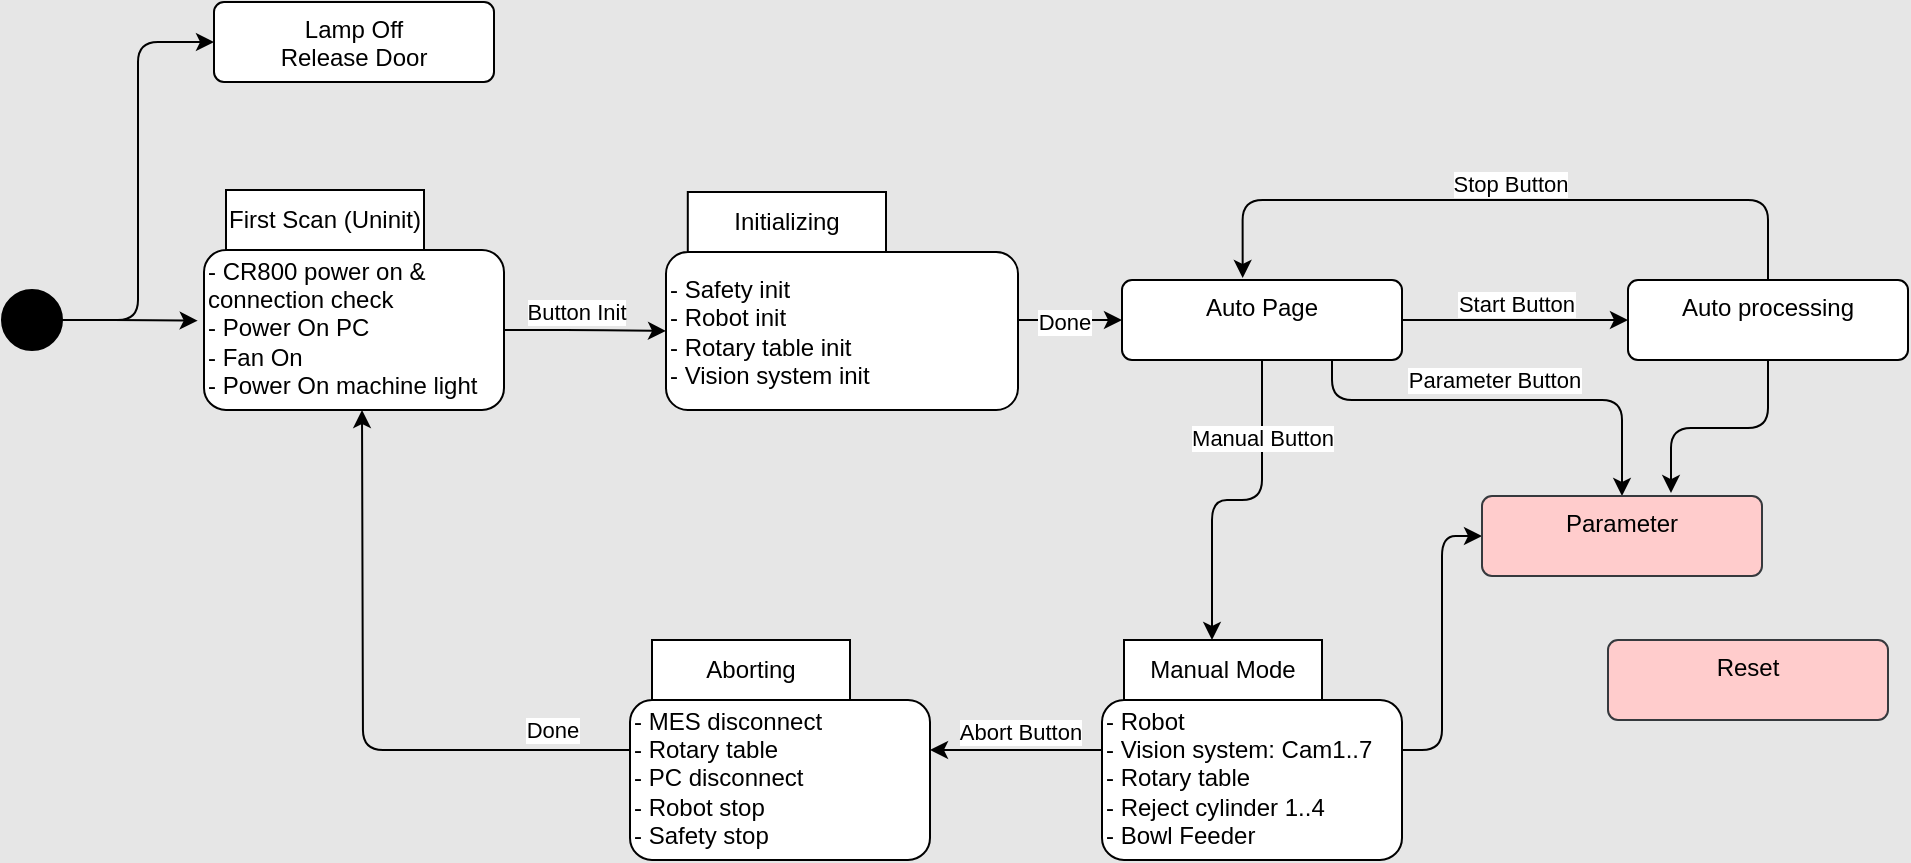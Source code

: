 <mxfile version="23.1.1" type="github" pages="4">
  <diagram name="Overview State Machine Diagram" id="v3ZlMP72TM2bRMMOr79-">
    <mxGraphModel dx="1365" dy="811" grid="0" gridSize="10" guides="1" tooltips="1" connect="1" arrows="1" fold="1" page="1" pageScale="1" pageWidth="1169" pageHeight="827" background="#E6E6E6" math="0" shadow="0">
      <root>
        <mxCell id="WW-zu42CSBgiY89HqXib-0" />
        <mxCell id="WW-zu42CSBgiY89HqXib-1" parent="WW-zu42CSBgiY89HqXib-0" />
        <mxCell id="yEkoepyDLRdJ0-82_h-8-18" value="" style="edgeStyle=orthogonalEdgeStyle;rounded=1;orthogonalLoop=1;jettySize=auto;html=1;entryX=-0.021;entryY=0.594;entryDx=0;entryDy=0;entryPerimeter=0;" parent="WW-zu42CSBgiY89HqXib-1" source="yEkoepyDLRdJ0-82_h-8-14" target="_DFZCtBtQmX0nNGhwsYy-0" edge="1">
          <mxGeometry relative="1" as="geometry">
            <mxPoint x="190" y="214" as="targetPoint" />
          </mxGeometry>
        </mxCell>
        <mxCell id="_DFZCtBtQmX0nNGhwsYy-6" style="edgeStyle=orthogonalEdgeStyle;rounded=1;orthogonalLoop=1;jettySize=auto;html=1;entryX=0;entryY=0.5;entryDx=0;entryDy=0;" parent="WW-zu42CSBgiY89HqXib-1" source="yEkoepyDLRdJ0-82_h-8-14" target="_DFZCtBtQmX0nNGhwsYy-5" edge="1">
          <mxGeometry relative="1" as="geometry" />
        </mxCell>
        <mxCell id="yEkoepyDLRdJ0-82_h-8-14" value="" style="ellipse;fillColor=strokeColor;html=1;rounded=1;" parent="WW-zu42CSBgiY89HqXib-1" vertex="1">
          <mxGeometry x="80" y="199" width="30" height="30" as="geometry" />
        </mxCell>
        <mxCell id="yEkoepyDLRdJ0-82_h-8-20" value="" style="edgeStyle=orthogonalEdgeStyle;rounded=1;orthogonalLoop=1;jettySize=auto;html=1;exitX=0;exitY=0;exitDx=150;exitDy=70;exitPerimeter=0;entryX=0;entryY=0;entryDx=0;entryDy=69.5;entryPerimeter=0;" parent="WW-zu42CSBgiY89HqXib-1" source="_DFZCtBtQmX0nNGhwsYy-0" target="_DFZCtBtQmX0nNGhwsYy-11" edge="1">
          <mxGeometry relative="1" as="geometry">
            <mxPoint x="330" y="214" as="sourcePoint" />
            <mxPoint x="385" y="214" as="targetPoint" />
          </mxGeometry>
        </mxCell>
        <mxCell id="yEkoepyDLRdJ0-82_h-8-21" value="Button Init" style="edgeLabel;html=1;align=center;verticalAlign=middle;resizable=0;points=[];rounded=1;" parent="yEkoepyDLRdJ0-82_h-8-20" vertex="1" connectable="0">
          <mxGeometry x="0.113" y="-1" relative="1" as="geometry">
            <mxPoint x="-9" y="-11" as="offset" />
          </mxGeometry>
        </mxCell>
        <mxCell id="yEkoepyDLRdJ0-82_h-8-23" value="" style="edgeStyle=orthogonalEdgeStyle;rounded=1;orthogonalLoop=1;jettySize=auto;html=1;" parent="WW-zu42CSBgiY89HqXib-1" edge="1">
          <mxGeometry relative="1" as="geometry">
            <mxPoint x="550" y="214" as="sourcePoint" />
            <mxPoint x="640" y="214" as="targetPoint" />
          </mxGeometry>
        </mxCell>
        <mxCell id="ULVD5IHKnw9zPsBiXCqC-4" value="Done" style="edgeLabel;html=1;align=center;verticalAlign=middle;resizable=0;points=[];" parent="yEkoepyDLRdJ0-82_h-8-23" vertex="1" connectable="0">
          <mxGeometry x="0.341" y="-1" relative="1" as="geometry">
            <mxPoint as="offset" />
          </mxGeometry>
        </mxCell>
        <mxCell id="yEkoepyDLRdJ0-82_h-8-26" value="" style="edgeStyle=orthogonalEdgeStyle;rounded=1;orthogonalLoop=1;jettySize=auto;html=1;" parent="WW-zu42CSBgiY89HqXib-1" source="yEkoepyDLRdJ0-82_h-8-24" target="yEkoepyDLRdJ0-82_h-8-25" edge="1">
          <mxGeometry relative="1" as="geometry" />
        </mxCell>
        <mxCell id="yEkoepyDLRdJ0-82_h-8-27" value="Start Button" style="edgeLabel;html=1;align=center;verticalAlign=middle;resizable=0;points=[];rounded=1;" parent="yEkoepyDLRdJ0-82_h-8-26" vertex="1" connectable="0">
          <mxGeometry x="-0.3" y="-4" relative="1" as="geometry">
            <mxPoint x="17" y="-12" as="offset" />
          </mxGeometry>
        </mxCell>
        <mxCell id="yEkoepyDLRdJ0-82_h-8-38" value="" style="edgeStyle=orthogonalEdgeStyle;rounded=1;orthogonalLoop=1;jettySize=auto;html=1;entryX=0;entryY=0;entryDx=55;entryDy=0;entryPerimeter=0;" parent="WW-zu42CSBgiY89HqXib-1" source="yEkoepyDLRdJ0-82_h-8-24" target="yEkoepyDLRdJ0-82_h-8-41" edge="1">
          <mxGeometry relative="1" as="geometry">
            <mxPoint x="710" y="304.0" as="targetPoint" />
          </mxGeometry>
        </mxCell>
        <mxCell id="yEkoepyDLRdJ0-82_h-8-39" value="Manual Button" style="edgeLabel;html=1;align=center;verticalAlign=middle;resizable=0;points=[];" parent="yEkoepyDLRdJ0-82_h-8-38" vertex="1" connectable="0">
          <mxGeometry x="-0.275" y="-1" relative="1" as="geometry">
            <mxPoint x="1" y="-21" as="offset" />
          </mxGeometry>
        </mxCell>
        <mxCell id="yEkoepyDLRdJ0-82_h-8-50" style="edgeStyle=orthogonalEdgeStyle;rounded=1;orthogonalLoop=1;jettySize=auto;html=1;entryX=0.5;entryY=0;entryDx=0;entryDy=0;exitX=0.75;exitY=1;exitDx=0;exitDy=0;" parent="WW-zu42CSBgiY89HqXib-1" source="yEkoepyDLRdJ0-82_h-8-24" target="yEkoepyDLRdJ0-82_h-8-49" edge="1">
          <mxGeometry relative="1" as="geometry">
            <Array as="points">
              <mxPoint x="745" y="254" />
              <mxPoint x="890" y="254" />
            </Array>
          </mxGeometry>
        </mxCell>
        <mxCell id="yEkoepyDLRdJ0-82_h-8-51" value="Parameter Button" style="edgeLabel;html=1;align=center;verticalAlign=middle;resizable=0;points=[];" parent="yEkoepyDLRdJ0-82_h-8-50" vertex="1" connectable="0">
          <mxGeometry x="-0.377" relative="1" as="geometry">
            <mxPoint x="34" y="-10" as="offset" />
          </mxGeometry>
        </mxCell>
        <mxCell id="yEkoepyDLRdJ0-82_h-8-24" value="Auto Page" style="html=1;align=center;verticalAlign=top;rounded=1;absoluteArcSize=1;arcSize=10;dashed=0;whiteSpace=wrap;" parent="WW-zu42CSBgiY89HqXib-1" vertex="1">
          <mxGeometry x="640" y="194" width="140" height="40" as="geometry" />
        </mxCell>
        <mxCell id="yEkoepyDLRdJ0-82_h-8-29" value="" style="edgeStyle=orthogonalEdgeStyle;rounded=1;orthogonalLoop=1;jettySize=auto;html=1;entryX=0.431;entryY=-0.025;entryDx=0;entryDy=0;entryPerimeter=0;exitX=0.5;exitY=0;exitDx=0;exitDy=0;" parent="WW-zu42CSBgiY89HqXib-1" source="yEkoepyDLRdJ0-82_h-8-25" target="yEkoepyDLRdJ0-82_h-8-24" edge="1">
          <mxGeometry relative="1" as="geometry">
            <Array as="points">
              <mxPoint x="963" y="154" />
              <mxPoint x="700" y="154" />
            </Array>
          </mxGeometry>
        </mxCell>
        <mxCell id="yEkoepyDLRdJ0-82_h-8-30" value="Stop Button" style="edgeLabel;html=1;align=center;verticalAlign=middle;resizable=0;points=[];rounded=1;" parent="yEkoepyDLRdJ0-82_h-8-29" vertex="1" connectable="0">
          <mxGeometry x="-0.486" y="-2" relative="1" as="geometry">
            <mxPoint x="-81" y="-6" as="offset" />
          </mxGeometry>
        </mxCell>
        <mxCell id="yEkoepyDLRdJ0-82_h-8-52" style="edgeStyle=orthogonalEdgeStyle;rounded=1;orthogonalLoop=1;jettySize=auto;html=1;strokeColor=default;endArrow=classic;endFill=1;entryX=0.675;entryY=-0.037;entryDx=0;entryDy=0;entryPerimeter=0;" parent="WW-zu42CSBgiY89HqXib-1" source="yEkoepyDLRdJ0-82_h-8-25" target="yEkoepyDLRdJ0-82_h-8-49" edge="1">
          <mxGeometry relative="1" as="geometry">
            <mxPoint x="880" y="254" as="targetPoint" />
          </mxGeometry>
        </mxCell>
        <UserObject label="Auto processing" link="data:page/id,GE9Ud-njpaZmaiL3tsWu" id="yEkoepyDLRdJ0-82_h-8-25">
          <mxCell style="html=1;align=center;verticalAlign=top;rounded=1;absoluteArcSize=1;arcSize=10;dashed=0;whiteSpace=wrap;" parent="WW-zu42CSBgiY89HqXib-1" vertex="1">
            <mxGeometry x="893" y="194" width="140" height="40" as="geometry" />
          </mxCell>
        </UserObject>
        <mxCell id="yEkoepyDLRdJ0-82_h-8-45" value="" style="edgeStyle=orthogonalEdgeStyle;rounded=1;orthogonalLoop=1;jettySize=auto;html=1;" parent="WW-zu42CSBgiY89HqXib-1" source="yEkoepyDLRdJ0-82_h-8-41" target="yEkoepyDLRdJ0-82_h-8-43" edge="1">
          <mxGeometry relative="1" as="geometry" />
        </mxCell>
        <mxCell id="yEkoepyDLRdJ0-82_h-8-46" value="Abort Button" style="edgeLabel;html=1;align=center;verticalAlign=middle;resizable=0;points=[];" parent="yEkoepyDLRdJ0-82_h-8-45" vertex="1" connectable="0">
          <mxGeometry x="-0.383" y="1" relative="1" as="geometry">
            <mxPoint x="-15" y="-10" as="offset" />
          </mxGeometry>
        </mxCell>
        <mxCell id="yEkoepyDLRdJ0-82_h-8-53" style="edgeStyle=orthogonalEdgeStyle;rounded=1;orthogonalLoop=1;jettySize=auto;html=1;endArrow=classic;endFill=1;entryX=0;entryY=0.5;entryDx=0;entryDy=0;" parent="WW-zu42CSBgiY89HqXib-1" source="yEkoepyDLRdJ0-82_h-8-41" target="yEkoepyDLRdJ0-82_h-8-49" edge="1">
          <mxGeometry relative="1" as="geometry">
            <mxPoint x="790" y="254" as="targetPoint" />
          </mxGeometry>
        </mxCell>
        <mxCell id="yEkoepyDLRdJ0-82_h-8-41" value="&lt;span style=&quot;font-weight: normal;&quot;&gt;Manual Mode&lt;/span&gt;" style="shape=folder;fontStyle=1;tabWidth=110;tabHeight=30;tabPosition=left;html=1;boundedLbl=1;labelInHeader=1;container=1;collapsible=0;whiteSpace=wrap;rounded=1;" parent="WW-zu42CSBgiY89HqXib-1" vertex="1">
          <mxGeometry x="630" y="374" width="150" height="110" as="geometry" />
        </mxCell>
        <mxCell id="yEkoepyDLRdJ0-82_h-8-42" value="- Robot&lt;br&gt;- Vision system: Cam1..7&lt;br&gt;- Rotary table&lt;br&gt;- Reject cylinder 1..4&lt;br&gt;- Bowl Feeder" style="html=1;strokeColor=none;resizeWidth=1;resizeHeight=1;fillColor=none;part=1;connectable=0;allowArrows=0;deletable=0;whiteSpace=wrap;rounded=1;align=left;" parent="yEkoepyDLRdJ0-82_h-8-41" vertex="1">
          <mxGeometry width="150" height="77" relative="1" as="geometry">
            <mxPoint y="30" as="offset" />
          </mxGeometry>
        </mxCell>
        <mxCell id="yEkoepyDLRdJ0-82_h-8-43" value="&lt;span style=&quot;font-weight: normal;&quot;&gt;Aborting&lt;/span&gt;" style="shape=folder;fontStyle=1;tabWidth=110;tabHeight=30;tabPosition=left;html=1;boundedLbl=1;labelInHeader=1;container=1;collapsible=0;whiteSpace=wrap;rounded=1;" parent="WW-zu42CSBgiY89HqXib-1" vertex="1">
          <mxGeometry x="394" y="374" width="150" height="110" as="geometry" />
        </mxCell>
        <mxCell id="yEkoepyDLRdJ0-82_h-8-44" value="- MES disconnect&lt;br&gt;- Rotary table&lt;br&gt;- PC disconnect&lt;br&gt;- Robot stop&lt;br&gt;- Safety stop" style="html=1;strokeColor=none;resizeWidth=1;resizeHeight=1;fillColor=none;part=1;connectable=0;allowArrows=0;deletable=0;whiteSpace=wrap;rounded=1;align=left;" parent="yEkoepyDLRdJ0-82_h-8-43" vertex="1">
          <mxGeometry width="150" height="77" relative="1" as="geometry">
            <mxPoint y="30" as="offset" />
          </mxGeometry>
        </mxCell>
        <mxCell id="yEkoepyDLRdJ0-82_h-8-47" style="edgeStyle=orthogonalEdgeStyle;rounded=1;orthogonalLoop=1;jettySize=auto;html=1;entryX=0.5;entryY=1;entryDx=0;entryDy=0;entryPerimeter=0;" parent="WW-zu42CSBgiY89HqXib-1" source="yEkoepyDLRdJ0-82_h-8-43" edge="1">
          <mxGeometry relative="1" as="geometry">
            <mxPoint x="260" y="259" as="targetPoint" />
          </mxGeometry>
        </mxCell>
        <mxCell id="yEkoepyDLRdJ0-82_h-8-48" value="Done" style="edgeLabel;html=1;align=center;verticalAlign=middle;resizable=0;points=[];" parent="yEkoepyDLRdJ0-82_h-8-47" vertex="1" connectable="0">
          <mxGeometry x="-0.173" y="1" relative="1" as="geometry">
            <mxPoint x="86" y="-11" as="offset" />
          </mxGeometry>
        </mxCell>
        <mxCell id="yEkoepyDLRdJ0-82_h-8-49" value="Parameter" style="html=1;align=center;verticalAlign=top;rounded=1;absoluteArcSize=1;arcSize=10;dashed=0;whiteSpace=wrap;fillColor=#ffcccc;strokeColor=#36393d;" parent="WW-zu42CSBgiY89HqXib-1" vertex="1">
          <mxGeometry x="820" y="302" width="140" height="40" as="geometry" />
        </mxCell>
        <mxCell id="yEkoepyDLRdJ0-82_h-8-54" value="Reset" style="html=1;align=center;verticalAlign=top;rounded=1;absoluteArcSize=1;arcSize=10;dashed=0;whiteSpace=wrap;fillColor=#ffcccc;strokeColor=#36393d;" parent="WW-zu42CSBgiY89HqXib-1" vertex="1">
          <mxGeometry x="883" y="374" width="140" height="40" as="geometry" />
        </mxCell>
        <mxCell id="_DFZCtBtQmX0nNGhwsYy-0" value="&lt;span style=&quot;font-weight: normal;&quot;&gt;First Scan (Uninit)&lt;/span&gt;" style="shape=folder;fontStyle=1;tabWidth=110;tabHeight=30;tabPosition=left;html=1;boundedLbl=1;labelInHeader=1;container=1;collapsible=0;whiteSpace=wrap;rounded=1;" parent="WW-zu42CSBgiY89HqXib-1" vertex="1">
          <mxGeometry x="181" y="149" width="150" height="110" as="geometry" />
        </mxCell>
        <mxCell id="_DFZCtBtQmX0nNGhwsYy-1" value="- CR800 power on &amp;amp; connection check&lt;br&gt;- Power On PC&lt;br&gt;- Fan On&lt;br&gt;- Power On machine light" style="html=1;strokeColor=none;resizeWidth=1;resizeHeight=1;fillColor=none;part=1;connectable=0;allowArrows=0;deletable=0;whiteSpace=wrap;rounded=1;align=left;" parent="_DFZCtBtQmX0nNGhwsYy-0" vertex="1">
          <mxGeometry width="150" height="77" relative="1" as="geometry">
            <mxPoint y="30" as="offset" />
          </mxGeometry>
        </mxCell>
        <mxCell id="_DFZCtBtQmX0nNGhwsYy-5" value="&lt;div style=&quot;&quot;&gt;&lt;span style=&quot;background-color: initial;&quot;&gt;Lamp Off&lt;/span&gt;&lt;/div&gt;&lt;div style=&quot;&quot;&gt;&lt;span style=&quot;background-color: initial;&quot;&gt;Release Door&lt;/span&gt;&lt;/div&gt;" style="html=1;align=center;verticalAlign=top;rounded=1;absoluteArcSize=1;arcSize=10;dashed=0;whiteSpace=wrap;" parent="WW-zu42CSBgiY89HqXib-1" vertex="1">
          <mxGeometry x="186" y="55" width="140" height="40" as="geometry" />
        </mxCell>
        <mxCell id="_DFZCtBtQmX0nNGhwsYy-11" value="&lt;span style=&quot;font-weight: normal;&quot;&gt;Initializing&lt;/span&gt;" style="shape=folder;fontStyle=1;tabWidth=110;tabHeight=30;tabPosition=left;html=1;boundedLbl=1;labelInHeader=1;container=1;collapsible=0;whiteSpace=wrap;rounded=1;" parent="WW-zu42CSBgiY89HqXib-1" vertex="1">
          <mxGeometry x="412" y="150" width="176" height="109" as="geometry" />
        </mxCell>
        <mxCell id="_DFZCtBtQmX0nNGhwsYy-12" value="- Safety init&lt;br&gt;- Robot init&lt;br&gt;- Rotary table init&lt;br&gt;- Vision system init" style="html=1;strokeColor=none;resizeWidth=1;resizeHeight=1;fillColor=none;part=1;connectable=0;allowArrows=0;deletable=0;whiteSpace=wrap;rounded=1;align=left;" parent="_DFZCtBtQmX0nNGhwsYy-11" vertex="1">
          <mxGeometry width="176" height="80" relative="1" as="geometry">
            <mxPoint y="30" as="offset" />
          </mxGeometry>
        </mxCell>
      </root>
    </mxGraphModel>
  </diagram>
  <diagram name="Auto process State Diagram_First Concept" id="GE9Ud-njpaZmaiL3tsWu">
    <mxGraphModel dx="1365" dy="811" grid="0" gridSize="10" guides="1" tooltips="1" connect="1" arrows="1" fold="1" page="1" pageScale="1" pageWidth="1169" pageHeight="827" background="#E6E6E6" math="0" shadow="0">
      <root>
        <mxCell id="q1DA9xK3n46PnG2VsxQA-0" />
        <mxCell id="q1DA9xK3n46PnG2VsxQA-1" parent="q1DA9xK3n46PnG2VsxQA-0" />
        <mxCell id="q1DA9xK3n46PnG2VsxQA-3" value="idle" style="rounded=1;whiteSpace=wrap;html=1;arcSize=24;shadow=0;comic=0;labelBackgroundColor=none;fontFamily=Verdana;fontSize=12;align=center;" parent="q1DA9xK3n46PnG2VsxQA-1" vertex="1">
          <mxGeometry x="170" y="60" width="120" height="60" as="geometry" />
        </mxCell>
        <mxCell id="q1DA9xK3n46PnG2VsxQA-4" style="edgeStyle=orthogonalEdgeStyle;html=1;labelBackgroundColor=none;endArrow=open;endSize=8;fontFamily=Verdana;fontSize=12;align=left;fontColor=default;rounded=1;exitX=0.933;exitY=0.5;exitDx=0;exitDy=0;exitPerimeter=0;" parent="q1DA9xK3n46PnG2VsxQA-1" source="4TF_eJLBg-H4r6Ptzs8u-0" target="q1DA9xK3n46PnG2VsxQA-3" edge="1">
          <mxGeometry relative="1" as="geometry">
            <mxPoint x="90" y="90" as="sourcePoint" />
          </mxGeometry>
        </mxCell>
        <mxCell id="q1DA9xK3n46PnG2VsxQA-5" value="" style="edgeStyle=orthogonalEdgeStyle;rounded=1;orthogonalLoop=1;jettySize=auto;html=1;" parent="q1DA9xK3n46PnG2VsxQA-1" source="q1DA9xK3n46PnG2VsxQA-7" target="q1DA9xK3n46PnG2VsxQA-14" edge="1">
          <mxGeometry relative="1" as="geometry" />
        </mxCell>
        <mxCell id="RZz5XiRtjLoKqfDFsAPF-0" value="" style="edgeStyle=orthogonalEdgeStyle;rounded=1;orthogonalLoop=1;jettySize=auto;html=1;" parent="q1DA9xK3n46PnG2VsxQA-1" source="q1DA9xK3n46PnG2VsxQA-7" target="q1DA9xK3n46PnG2VsxQA-14" edge="1">
          <mxGeometry relative="1" as="geometry" />
        </mxCell>
        <mxCell id="RZz5XiRtjLoKqfDFsAPF-1" value="done" style="edgeLabel;html=1;align=center;verticalAlign=middle;resizable=0;points=[];rounded=1;" parent="RZz5XiRtjLoKqfDFsAPF-0" vertex="1" connectable="0">
          <mxGeometry x="-0.133" y="2" relative="1" as="geometry">
            <mxPoint as="offset" />
          </mxGeometry>
        </mxCell>
        <mxCell id="q1DA9xK3n46PnG2VsxQA-7" value="Robot picks product" style="rounded=1;whiteSpace=wrap;html=1;arcSize=24;shadow=0;comic=0;labelBackgroundColor=none;fontFamily=Verdana;fontSize=12;align=center;" parent="q1DA9xK3n46PnG2VsxQA-1" vertex="1">
          <mxGeometry x="420" y="60" width="120" height="60" as="geometry" />
        </mxCell>
        <mxCell id="q1DA9xK3n46PnG2VsxQA-8" value="" style="endArrow=classic;html=1;rounded=1;exitX=1;exitY=0.5;exitDx=0;exitDy=0;" parent="q1DA9xK3n46PnG2VsxQA-1" source="q1DA9xK3n46PnG2VsxQA-3" target="q1DA9xK3n46PnG2VsxQA-7" edge="1">
          <mxGeometry width="50" height="50" relative="1" as="geometry">
            <mxPoint x="330" y="88" as="sourcePoint" />
            <mxPoint x="380" y="38" as="targetPoint" />
          </mxGeometry>
        </mxCell>
        <mxCell id="q1DA9xK3n46PnG2VsxQA-9" value="Text" style="edgeLabel;html=1;align=center;verticalAlign=middle;resizable=0;points=[];rounded=1;" parent="q1DA9xK3n46PnG2VsxQA-8" vertex="1" connectable="0">
          <mxGeometry x="-0.071" y="2" relative="1" as="geometry">
            <mxPoint as="offset" />
          </mxGeometry>
        </mxCell>
        <mxCell id="q1DA9xK3n46PnG2VsxQA-10" value="Product detected" style="edgeLabel;html=1;align=center;verticalAlign=middle;resizable=0;points=[];rounded=1;" parent="q1DA9xK3n46PnG2VsxQA-8" vertex="1" connectable="0">
          <mxGeometry x="-0.094" y="4" relative="1" as="geometry">
            <mxPoint y="2" as="offset" />
          </mxGeometry>
        </mxCell>
        <mxCell id="q1DA9xK3n46PnG2VsxQA-11" value="" style="edgeStyle=orthogonalEdgeStyle;rounded=1;orthogonalLoop=1;jettySize=auto;html=1;" parent="q1DA9xK3n46PnG2VsxQA-1" source="q1DA9xK3n46PnG2VsxQA-14" target="q1DA9xK3n46PnG2VsxQA-17" edge="1">
          <mxGeometry relative="1" as="geometry" />
        </mxCell>
        <mxCell id="q1DA9xK3n46PnG2VsxQA-12" value="Done" style="edgeLabel;html=1;align=center;verticalAlign=middle;resizable=0;points=[];rounded=1;" parent="q1DA9xK3n46PnG2VsxQA-11" vertex="1" connectable="0">
          <mxGeometry x="-0.167" y="1" relative="1" as="geometry">
            <mxPoint as="offset" />
          </mxGeometry>
        </mxCell>
        <mxCell id="q1DA9xK3n46PnG2VsxQA-13" value="in position" style="edgeLabel;html=1;align=center;verticalAlign=middle;resizable=0;points=[];rounded=1;" parent="q1DA9xK3n46PnG2VsxQA-11" vertex="1" connectable="0">
          <mxGeometry x="-0.28" relative="1" as="geometry">
            <mxPoint x="8" as="offset" />
          </mxGeometry>
        </mxCell>
        <mxCell id="q1DA9xK3n46PnG2VsxQA-14" value="Robot moves to vision station 1" style="rounded=1;whiteSpace=wrap;html=1;arcSize=24;shadow=0;comic=0;labelBackgroundColor=none;fontFamily=Verdana;fontSize=12;align=center;" parent="q1DA9xK3n46PnG2VsxQA-1" vertex="1">
          <mxGeometry x="600" y="60" width="120" height="60" as="geometry" />
        </mxCell>
        <mxCell id="q1DA9xK3n46PnG2VsxQA-17" value="Command to vision station 1" style="whiteSpace=wrap;html=1;fontFamily=Verdana;rounded=1;arcSize=24;shadow=0;comic=0;labelBackgroundColor=none;" parent="q1DA9xK3n46PnG2VsxQA-1" vertex="1">
          <mxGeometry x="800" y="60" width="120" height="60" as="geometry" />
        </mxCell>
        <mxCell id="RZz5XiRtjLoKqfDFsAPF-3" value="" style="edgeStyle=orthogonalEdgeStyle;rounded=1;orthogonalLoop=1;jettySize=auto;html=1;exitX=1;exitY=0.5;exitDx=0;exitDy=0;" parent="q1DA9xK3n46PnG2VsxQA-1" source="q1DA9xK3n46PnG2VsxQA-17" target="RZz5XiRtjLoKqfDFsAPF-2" edge="1">
          <mxGeometry relative="1" as="geometry">
            <mxPoint x="920" y="90" as="sourcePoint" />
            <mxPoint x="940" y="427" as="targetPoint" />
          </mxGeometry>
        </mxCell>
        <mxCell id="RZz5XiRtjLoKqfDFsAPF-4" value="Receive feedback Done &lt;br&gt;from vision station" style="edgeLabel;html=1;align=center;verticalAlign=middle;resizable=0;points=[];rounded=1;" parent="RZz5XiRtjLoKqfDFsAPF-3" vertex="1" connectable="0">
          <mxGeometry x="-0.175" y="-1" relative="1" as="geometry">
            <mxPoint x="9" y="32" as="offset" />
          </mxGeometry>
        </mxCell>
        <mxCell id="RZz5XiRtjLoKqfDFsAPF-13" value="" style="edgeStyle=orthogonalEdgeStyle;rounded=1;orthogonalLoop=1;jettySize=auto;html=1;entryX=1;entryY=0.5;entryDx=0;entryDy=0;exitX=0.5;exitY=1;exitDx=0;exitDy=0;" parent="q1DA9xK3n46PnG2VsxQA-1" source="RZz5XiRtjLoKqfDFsAPF-2" target="RZz5XiRtjLoKqfDFsAPF-12" edge="1">
          <mxGeometry relative="1" as="geometry">
            <mxPoint x="1037" y="197" as="sourcePoint" />
            <Array as="points">
              <mxPoint x="1065" y="210" />
            </Array>
          </mxGeometry>
        </mxCell>
        <mxCell id="RZz5XiRtjLoKqfDFsAPF-14" value="in position" style="edgeLabel;html=1;align=center;verticalAlign=middle;resizable=0;points=[];rounded=1;" parent="RZz5XiRtjLoKqfDFsAPF-13" vertex="1" connectable="0">
          <mxGeometry x="-0.225" y="2" relative="1" as="geometry">
            <mxPoint x="-4" y="-54" as="offset" />
          </mxGeometry>
        </mxCell>
        <mxCell id="RZz5XiRtjLoKqfDFsAPF-2" value="Robot moves to vision station 2" style="whiteSpace=wrap;html=1;fontFamily=Verdana;rounded=1;arcSize=24;shadow=0;comic=0;labelBackgroundColor=none;" parent="q1DA9xK3n46PnG2VsxQA-1" vertex="1">
          <mxGeometry x="1005" y="60" width="120" height="60" as="geometry" />
        </mxCell>
        <mxCell id="RZz5XiRtjLoKqfDFsAPF-16" value="" style="edgeStyle=orthogonalEdgeStyle;rounded=1;orthogonalLoop=1;jettySize=auto;html=1;" parent="q1DA9xK3n46PnG2VsxQA-1" source="RZz5XiRtjLoKqfDFsAPF-12" target="RZz5XiRtjLoKqfDFsAPF-15" edge="1">
          <mxGeometry relative="1" as="geometry" />
        </mxCell>
        <mxCell id="RZz5XiRtjLoKqfDFsAPF-17" value="Receive feedback Done&lt;br style=&quot;border-color: var(--border-color);&quot;&gt;from vision station" style="edgeLabel;html=1;align=center;verticalAlign=middle;resizable=0;points=[];rounded=1;" parent="RZz5XiRtjLoKqfDFsAPF-16" vertex="1" connectable="0">
          <mxGeometry x="0.3" relative="1" as="geometry">
            <mxPoint x="28" as="offset" />
          </mxGeometry>
        </mxCell>
        <mxCell id="RZz5XiRtjLoKqfDFsAPF-12" value="Command to vision station 2" style="whiteSpace=wrap;html=1;fontFamily=Verdana;rounded=1;arcSize=24;shadow=0;comic=0;labelBackgroundColor=none;" parent="q1DA9xK3n46PnG2VsxQA-1" vertex="1">
          <mxGeometry x="805" y="180" width="120" height="60" as="geometry" />
        </mxCell>
        <mxCell id="RZz5XiRtjLoKqfDFsAPF-19" value="" style="edgeStyle=orthogonalEdgeStyle;rounded=1;orthogonalLoop=1;jettySize=auto;html=1;" parent="q1DA9xK3n46PnG2VsxQA-1" source="RZz5XiRtjLoKqfDFsAPF-15" target="RZz5XiRtjLoKqfDFsAPF-18" edge="1">
          <mxGeometry relative="1" as="geometry" />
        </mxCell>
        <mxCell id="RZz5XiRtjLoKqfDFsAPF-21" value="in position" style="edgeLabel;html=1;align=center;verticalAlign=middle;resizable=0;points=[];rounded=1;" parent="RZz5XiRtjLoKqfDFsAPF-19" vertex="1" connectable="0">
          <mxGeometry y="-2" relative="1" as="geometry">
            <mxPoint as="offset" />
          </mxGeometry>
        </mxCell>
        <mxCell id="RZz5XiRtjLoKqfDFsAPF-15" value="Robot moves to the rotary table" style="whiteSpace=wrap;html=1;fontFamily=Verdana;rounded=1;arcSize=24;shadow=0;comic=0;labelBackgroundColor=none;" parent="q1DA9xK3n46PnG2VsxQA-1" vertex="1">
          <mxGeometry x="523" y="180" width="120" height="60" as="geometry" />
        </mxCell>
        <mxCell id="RZz5XiRtjLoKqfDFsAPF-23" value="" style="edgeStyle=orthogonalEdgeStyle;rounded=1;orthogonalLoop=1;jettySize=auto;html=1;exitX=0;exitY=0.5;exitDx=0;exitDy=0;entryX=0;entryY=0.5;entryDx=0;entryDy=0;" parent="q1DA9xK3n46PnG2VsxQA-1" source="RZz5XiRtjLoKqfDFsAPF-18" target="RZz5XiRtjLoKqfDFsAPF-22" edge="1">
          <mxGeometry relative="1" as="geometry">
            <Array as="points">
              <mxPoint x="287" y="210" />
              <mxPoint x="287" y="310" />
              <mxPoint x="290" y="310" />
              <mxPoint x="290" y="355" />
            </Array>
          </mxGeometry>
        </mxCell>
        <mxCell id="RZz5XiRtjLoKqfDFsAPF-24" value="done" style="edgeLabel;html=1;align=center;verticalAlign=middle;resizable=0;points=[];rounded=1;" parent="RZz5XiRtjLoKqfDFsAPF-23" vertex="1" connectable="0">
          <mxGeometry x="-0.083" relative="1" as="geometry">
            <mxPoint as="offset" />
          </mxGeometry>
        </mxCell>
        <mxCell id="RZz5XiRtjLoKqfDFsAPF-18" value="drop the product" style="whiteSpace=wrap;html=1;fontFamily=Verdana;rounded=1;arcSize=24;shadow=0;comic=0;labelBackgroundColor=none;" parent="q1DA9xK3n46PnG2VsxQA-1" vertex="1">
          <mxGeometry x="323" y="180" width="120" height="60" as="geometry" />
        </mxCell>
        <mxCell id="RZz5XiRtjLoKqfDFsAPF-26" value="" style="edgeStyle=orthogonalEdgeStyle;rounded=1;orthogonalLoop=1;jettySize=auto;html=1;" parent="q1DA9xK3n46PnG2VsxQA-1" source="RZz5XiRtjLoKqfDFsAPF-22" target="RZz5XiRtjLoKqfDFsAPF-25" edge="1">
          <mxGeometry relative="1" as="geometry" />
        </mxCell>
        <mxCell id="RZz5XiRtjLoKqfDFsAPF-27" value="done" style="edgeLabel;html=1;align=center;verticalAlign=middle;resizable=0;points=[];rounded=1;" parent="RZz5XiRtjLoKqfDFsAPF-26" vertex="1" connectable="0">
          <mxGeometry relative="1" as="geometry">
            <mxPoint as="offset" />
          </mxGeometry>
        </mxCell>
        <mxCell id="RZz5XiRtjLoKqfDFsAPF-22" value="robot move back safety position" style="whiteSpace=wrap;html=1;fontFamily=Verdana;rounded=1;arcSize=24;shadow=0;comic=0;labelBackgroundColor=none;" parent="q1DA9xK3n46PnG2VsxQA-1" vertex="1">
          <mxGeometry x="346" y="325" width="120" height="60" as="geometry" />
        </mxCell>
        <mxCell id="RZz5XiRtjLoKqfDFsAPF-29" value="" style="edgeStyle=orthogonalEdgeStyle;rounded=1;orthogonalLoop=1;jettySize=auto;html=1;" parent="q1DA9xK3n46PnG2VsxQA-1" source="RZz5XiRtjLoKqfDFsAPF-25" target="RZz5XiRtjLoKqfDFsAPF-28" edge="1">
          <mxGeometry relative="1" as="geometry" />
        </mxCell>
        <mxCell id="RZz5XiRtjLoKqfDFsAPF-30" value="done" style="edgeLabel;html=1;align=center;verticalAlign=middle;resizable=0;points=[];rounded=1;" parent="RZz5XiRtjLoKqfDFsAPF-29" vertex="1" connectable="0">
          <mxGeometry x="-0.3" y="-2" relative="1" as="geometry">
            <mxPoint x="9" as="offset" />
          </mxGeometry>
        </mxCell>
        <mxCell id="RZz5XiRtjLoKqfDFsAPF-25" value="rotary table move to the station 3" style="whiteSpace=wrap;html=1;fontFamily=Verdana;rounded=1;arcSize=24;shadow=0;comic=0;labelBackgroundColor=none;" parent="q1DA9xK3n46PnG2VsxQA-1" vertex="1">
          <mxGeometry x="546" y="325" width="120" height="60" as="geometry" />
        </mxCell>
        <mxCell id="RZz5XiRtjLoKqfDFsAPF-32" value="" style="edgeStyle=orthogonalEdgeStyle;rounded=1;orthogonalLoop=1;jettySize=auto;html=1;" parent="q1DA9xK3n46PnG2VsxQA-1" source="RZz5XiRtjLoKqfDFsAPF-28" target="RZz5XiRtjLoKqfDFsAPF-31" edge="1">
          <mxGeometry relative="1" as="geometry" />
        </mxCell>
        <mxCell id="RZz5XiRtjLoKqfDFsAPF-33" value="Receive feedback Done&lt;br style=&quot;border-color: var(--border-color);&quot;&gt;from vision station" style="edgeLabel;html=1;align=center;verticalAlign=middle;resizable=0;points=[];rounded=1;" parent="RZz5XiRtjLoKqfDFsAPF-32" vertex="1" connectable="0">
          <mxGeometry x="-0.35" y="-3" relative="1" as="geometry">
            <mxPoint x="21" as="offset" />
          </mxGeometry>
        </mxCell>
        <mxCell id="RZz5XiRtjLoKqfDFsAPF-28" value="Command to vision station 3" style="whiteSpace=wrap;html=1;fontFamily=Verdana;rounded=1;arcSize=24;shadow=0;comic=0;labelBackgroundColor=none;" parent="q1DA9xK3n46PnG2VsxQA-1" vertex="1">
          <mxGeometry x="746" y="325" width="120" height="60" as="geometry" />
        </mxCell>
        <mxCell id="RZz5XiRtjLoKqfDFsAPF-35" value="" style="edgeStyle=orthogonalEdgeStyle;rounded=1;orthogonalLoop=1;jettySize=auto;html=1;" parent="q1DA9xK3n46PnG2VsxQA-1" source="RZz5XiRtjLoKqfDFsAPF-31" target="RZz5XiRtjLoKqfDFsAPF-34" edge="1">
          <mxGeometry relative="1" as="geometry" />
        </mxCell>
        <mxCell id="RZz5XiRtjLoKqfDFsAPF-36" value="done" style="edgeLabel;html=1;align=center;verticalAlign=middle;resizable=0;points=[];rounded=1;" parent="RZz5XiRtjLoKqfDFsAPF-35" vertex="1" connectable="0">
          <mxGeometry x="-0.125" y="2" relative="1" as="geometry">
            <mxPoint y="-3" as="offset" />
          </mxGeometry>
        </mxCell>
        <mxCell id="RZz5XiRtjLoKqfDFsAPF-31" value="rotary table move to the station 4" style="whiteSpace=wrap;html=1;fontFamily=Verdana;rounded=1;arcSize=24;shadow=0;comic=0;labelBackgroundColor=none;" parent="q1DA9xK3n46PnG2VsxQA-1" vertex="1">
          <mxGeometry x="920" y="540" width="120" height="60" as="geometry" />
        </mxCell>
        <mxCell id="RZz5XiRtjLoKqfDFsAPF-38" value="" style="edgeStyle=orthogonalEdgeStyle;rounded=1;orthogonalLoop=1;jettySize=auto;html=1;" parent="q1DA9xK3n46PnG2VsxQA-1" source="RZz5XiRtjLoKqfDFsAPF-34" target="RZz5XiRtjLoKqfDFsAPF-37" edge="1">
          <mxGeometry relative="1" as="geometry" />
        </mxCell>
        <mxCell id="RZz5XiRtjLoKqfDFsAPF-39" value="Receive feedback Done&lt;br style=&quot;border-color: var(--border-color);&quot;&gt;from vision station" style="edgeLabel;html=1;align=center;verticalAlign=middle;resizable=0;points=[];rounded=1;" parent="RZz5XiRtjLoKqfDFsAPF-38" vertex="1" connectable="0">
          <mxGeometry x="-0.077" y="-1" relative="1" as="geometry">
            <mxPoint x="-1" as="offset" />
          </mxGeometry>
        </mxCell>
        <mxCell id="RZz5XiRtjLoKqfDFsAPF-34" value="Command to vision station 4" style="whiteSpace=wrap;html=1;fontFamily=Verdana;rounded=1;arcSize=24;shadow=0;comic=0;labelBackgroundColor=none;" parent="q1DA9xK3n46PnG2VsxQA-1" vertex="1">
          <mxGeometry x="720" y="540" width="120" height="60" as="geometry" />
        </mxCell>
        <mxCell id="b1xWOM1ve9F-8sQgIUGB-1" value="" style="edgeStyle=orthogonalEdgeStyle;rounded=1;orthogonalLoop=1;jettySize=auto;html=1;" parent="q1DA9xK3n46PnG2VsxQA-1" source="RZz5XiRtjLoKqfDFsAPF-37" target="b1xWOM1ve9F-8sQgIUGB-0" edge="1">
          <mxGeometry relative="1" as="geometry" />
        </mxCell>
        <mxCell id="b1xWOM1ve9F-8sQgIUGB-2" value="done" style="edgeLabel;html=1;align=center;verticalAlign=middle;resizable=0;points=[];rounded=1;" parent="b1xWOM1ve9F-8sQgIUGB-1" vertex="1" connectable="0">
          <mxGeometry x="-0.15" y="-1" relative="1" as="geometry">
            <mxPoint as="offset" />
          </mxGeometry>
        </mxCell>
        <mxCell id="RZz5XiRtjLoKqfDFsAPF-37" value="- sorting&lt;br&gt;" style="whiteSpace=wrap;html=1;fontFamily=Verdana;rounded=1;arcSize=24;shadow=0;comic=0;labelBackgroundColor=none;" parent="q1DA9xK3n46PnG2VsxQA-1" vertex="1">
          <mxGeometry x="460" y="540" width="120" height="60" as="geometry" />
        </mxCell>
        <mxCell id="b1xWOM1ve9F-8sQgIUGB-0" value="go back to home position" style="whiteSpace=wrap;html=1;fontFamily=Verdana;rounded=1;arcSize=24;shadow=0;comic=0;labelBackgroundColor=none;" parent="q1DA9xK3n46PnG2VsxQA-1" vertex="1">
          <mxGeometry x="260" y="540" width="120" height="60" as="geometry" />
        </mxCell>
        <mxCell id="b1xWOM1ve9F-8sQgIUGB-3" style="edgeStyle=orthogonalEdgeStyle;rounded=1;orthogonalLoop=1;jettySize=auto;html=1;entryX=0.167;entryY=1.017;entryDx=0;entryDy=0;entryPerimeter=0;" parent="q1DA9xK3n46PnG2VsxQA-1" source="b1xWOM1ve9F-8sQgIUGB-0" target="q1DA9xK3n46PnG2VsxQA-3" edge="1">
          <mxGeometry relative="1" as="geometry">
            <Array as="points">
              <mxPoint x="190" y="570" />
            </Array>
          </mxGeometry>
        </mxCell>
        <mxCell id="b1xWOM1ve9F-8sQgIUGB-4" value="done" style="edgeLabel;html=1;align=center;verticalAlign=middle;resizable=0;points=[];rounded=1;" parent="b1xWOM1ve9F-8sQgIUGB-3" vertex="1" connectable="0">
          <mxGeometry x="0.403" y="-3" relative="1" as="geometry">
            <mxPoint x="-3" as="offset" />
          </mxGeometry>
        </mxCell>
        <mxCell id="4TF_eJLBg-H4r6Ptzs8u-0" value="" style="ellipse;fillColor=strokeColor;html=1;rounded=1;" parent="q1DA9xK3n46PnG2VsxQA-1" vertex="1">
          <mxGeometry x="56" y="75" width="30" height="30" as="geometry" />
        </mxCell>
        <mxCell id="4TF_eJLBg-H4r6Ptzs8u-11" value="Robot" style="swimlane;fontStyle=1;align=center;verticalAlign=top;childLayout=stackLayout;horizontal=1;startSize=26;horizontalStack=0;resizeParent=1;resizeParentMax=0;resizeLast=0;collapsible=1;marginBottom=0;whiteSpace=wrap;html=1;rounded=1;" parent="q1DA9xK3n46PnG2VsxQA-1" vertex="1">
          <mxGeometry x="100" y="672" width="160" height="86" as="geometry" />
        </mxCell>
        <mxCell id="4TF_eJLBg-H4r6Ptzs8u-12" value="+ field: type" style="text;strokeColor=none;fillColor=none;align=left;verticalAlign=top;spacingLeft=4;spacingRight=4;overflow=hidden;rotatable=0;points=[[0,0.5],[1,0.5]];portConstraint=eastwest;whiteSpace=wrap;html=1;" parent="4TF_eJLBg-H4r6Ptzs8u-11" vertex="1">
          <mxGeometry y="26" width="160" height="26" as="geometry" />
        </mxCell>
        <mxCell id="4TF_eJLBg-H4r6Ptzs8u-13" value="" style="line;strokeWidth=1;fillColor=none;align=left;verticalAlign=middle;spacingTop=-1;spacingLeft=3;spacingRight=3;rotatable=0;labelPosition=right;points=[];portConstraint=eastwest;strokeColor=inherit;rounded=1;" parent="4TF_eJLBg-H4r6Ptzs8u-11" vertex="1">
          <mxGeometry y="52" width="160" height="8" as="geometry" />
        </mxCell>
        <mxCell id="4TF_eJLBg-H4r6Ptzs8u-14" value="+ method(type): type" style="text;strokeColor=none;fillColor=none;align=left;verticalAlign=top;spacingLeft=4;spacingRight=4;overflow=hidden;rotatable=0;points=[[0,0.5],[1,0.5]];portConstraint=eastwest;whiteSpace=wrap;html=1;" parent="4TF_eJLBg-H4r6Ptzs8u-11" vertex="1">
          <mxGeometry y="60" width="160" height="26" as="geometry" />
        </mxCell>
        <mxCell id="4TF_eJLBg-H4r6Ptzs8u-15" value="Bowl Feeder" style="swimlane;fontStyle=1;align=center;verticalAlign=top;childLayout=stackLayout;horizontal=1;startSize=26;horizontalStack=0;resizeParent=1;resizeParentMax=0;resizeLast=0;collapsible=1;marginBottom=0;whiteSpace=wrap;html=1;rounded=1;" parent="q1DA9xK3n46PnG2VsxQA-1" vertex="1">
          <mxGeometry x="300" y="672" width="160" height="143" as="geometry" />
        </mxCell>
        <mxCell id="4TF_eJLBg-H4r6Ptzs8u-16" value="+ bStatus: FB_DigitalOutput&lt;br&gt;+ bEnable:&amp;nbsp;&lt;br&gt;+ aoSetpoint&lt;br&gt;+ piPresenceProduct&lt;br&gt;+&amp;nbsp;" style="text;strokeColor=none;fillColor=none;align=left;verticalAlign=top;spacingLeft=4;spacingRight=4;overflow=hidden;rotatable=0;points=[[0,0.5],[1,0.5]];portConstraint=eastwest;whiteSpace=wrap;html=1;" parent="4TF_eJLBg-H4r6Ptzs8u-15" vertex="1">
          <mxGeometry y="26" width="160" height="83" as="geometry" />
        </mxCell>
        <mxCell id="4TF_eJLBg-H4r6Ptzs8u-17" value="" style="line;strokeWidth=1;fillColor=none;align=left;verticalAlign=middle;spacingTop=-1;spacingLeft=3;spacingRight=3;rotatable=0;labelPosition=right;points=[];portConstraint=eastwest;strokeColor=inherit;rounded=1;" parent="4TF_eJLBg-H4r6Ptzs8u-15" vertex="1">
          <mxGeometry y="109" width="160" height="8" as="geometry" />
        </mxCell>
        <mxCell id="4TF_eJLBg-H4r6Ptzs8u-18" value="+ method(type): type" style="text;strokeColor=none;fillColor=none;align=left;verticalAlign=top;spacingLeft=4;spacingRight=4;overflow=hidden;rotatable=0;points=[[0,0.5],[1,0.5]];portConstraint=eastwest;whiteSpace=wrap;html=1;" parent="4TF_eJLBg-H4r6Ptzs8u-15" vertex="1">
          <mxGeometry y="117" width="160" height="26" as="geometry" />
        </mxCell>
        <mxCell id="4TF_eJLBg-H4r6Ptzs8u-19" value="Vision System" style="swimlane;fontStyle=1;align=center;verticalAlign=top;childLayout=stackLayout;horizontal=1;startSize=26;horizontalStack=0;resizeParent=1;resizeParentMax=0;resizeLast=0;collapsible=1;marginBottom=0;whiteSpace=wrap;html=1;rounded=1;" parent="q1DA9xK3n46PnG2VsxQA-1" vertex="1">
          <mxGeometry x="518" y="672" width="160" height="178" as="geometry" />
        </mxCell>
        <mxCell id="4TF_eJLBg-H4r6Ptzs8u-20" value="+ bStatus: FB_DigitalOutput" style="text;strokeColor=none;fillColor=none;align=left;verticalAlign=top;spacingLeft=4;spacingRight=4;overflow=hidden;rotatable=0;points=[[0,0.5],[1,0.5]];portConstraint=eastwest;whiteSpace=wrap;html=1;" parent="4TF_eJLBg-H4r6Ptzs8u-19" vertex="1">
          <mxGeometry y="26" width="160" height="63" as="geometry" />
        </mxCell>
        <mxCell id="4TF_eJLBg-H4r6Ptzs8u-21" value="" style="line;strokeWidth=1;fillColor=none;align=left;verticalAlign=middle;spacingTop=-1;spacingLeft=3;spacingRight=3;rotatable=0;labelPosition=right;points=[];portConstraint=eastwest;strokeColor=inherit;rounded=1;" parent="4TF_eJLBg-H4r6Ptzs8u-19" vertex="1">
          <mxGeometry y="89" width="160" height="8" as="geometry" />
        </mxCell>
        <mxCell id="4TF_eJLBg-H4r6Ptzs8u-22" value="+ MR_SetJob: Bool;&lt;br&gt;+ MR_GetJob: Bool;&lt;br&gt;+ MR_GetConnection;&lt;br&gt;+ MR_GetForcusScore" style="text;strokeColor=none;fillColor=none;align=left;verticalAlign=top;spacingLeft=4;spacingRight=4;overflow=hidden;rotatable=0;points=[[0,0.5],[1,0.5]];portConstraint=eastwest;whiteSpace=wrap;html=1;" parent="4TF_eJLBg-H4r6Ptzs8u-19" vertex="1">
          <mxGeometry y="97" width="160" height="81" as="geometry" />
        </mxCell>
      </root>
    </mxGraphModel>
  </diagram>
  <diagram name="Init" id="50sgaSQ5cKTBNT3R1G_v">
    <mxGraphModel dx="1276" dy="845" grid="0" gridSize="10" guides="1" tooltips="1" connect="1" arrows="1" fold="1" page="1" pageScale="1" pageWidth="1169" pageHeight="827" background="#E6E6E6" math="0" shadow="0">
      <root>
        <mxCell id="2POLmIKTKXDjE0cFi6Rh-0" />
        <mxCell id="2POLmIKTKXDjE0cFi6Rh-1" parent="2POLmIKTKXDjE0cFi6Rh-0" />
        <mxCell id="Meh8zQ_2P7Z9oA6iVJGR-2" value="&lt;span style=&quot;font-weight: normal;&quot;&gt;Initializing&lt;/span&gt;" style="shape=folder;fontStyle=1;tabWidth=110;tabHeight=30;tabPosition=left;html=1;boundedLbl=1;labelInHeader=1;container=1;collapsible=0;whiteSpace=wrap;rounded=1;" vertex="1" parent="2POLmIKTKXDjE0cFi6Rh-1">
          <mxGeometry x="234" y="475" width="176" height="210" as="geometry" />
        </mxCell>
        <mxCell id="Meh8zQ_2P7Z9oA6iVJGR-3" value="- Machine logger&lt;br&gt;- Recipe manager&lt;br&gt;- Clear all error&lt;br&gt;- MES command logger&lt;br&gt;- MES CSV reader (barcode)&lt;br&gt;- Safety init&lt;br&gt;- Check EStop&lt;br&gt;- Check door lock&lt;br&gt;- Robot power check&lt;br&gt;- Safety reset &amp;amp; start&lt;br&gt;- Robot controller reset&lt;br&gt;- Safety check&lt;br&gt;-&amp;nbsp;" style="html=1;strokeColor=none;resizeWidth=1;resizeHeight=1;fillColor=none;part=1;connectable=0;allowArrows=0;deletable=0;whiteSpace=wrap;rounded=1;align=left;" vertex="1" parent="Meh8zQ_2P7Z9oA6iVJGR-2">
          <mxGeometry width="176" height="180" relative="1" as="geometry">
            <mxPoint y="30" as="offset" />
          </mxGeometry>
        </mxCell>
      </root>
    </mxGraphModel>
  </diagram>
  <diagram name="Auto process State Diagram_Optimized Concept" id="UqVfY-wAiMxmco9DKr0V">
    <mxGraphModel dx="1342" dy="811" grid="1" gridSize="10" guides="1" tooltips="1" connect="1" arrows="1" fold="1" page="1" pageScale="1" pageWidth="1169" pageHeight="827" background="none" math="0" shadow="0">
      <root>
        <mxCell id="QQanCnBcPrRKSwi5wl0U-0" />
        <mxCell id="QQanCnBcPrRKSwi5wl0U-1" parent="QQanCnBcPrRKSwi5wl0U-0" />
        <mxCell id="QQanCnBcPrRKSwi5wl0U-2" value="" style="ellipse;html=1;shape=startState;rounded=1;shadow=0;comic=0;labelBackgroundColor=none;fontFamily=Verdana;fontSize=12;align=center;direction=south;" parent="QQanCnBcPrRKSwi5wl0U-1" vertex="1">
          <mxGeometry x="60" y="75" width="30" height="30" as="geometry" />
        </mxCell>
        <mxCell id="QQanCnBcPrRKSwi5wl0U-4" value="idle" style="rounded=1;whiteSpace=wrap;html=1;arcSize=24;shadow=0;comic=0;labelBackgroundColor=none;fontFamily=Verdana;fontSize=12;align=center;" parent="QQanCnBcPrRKSwi5wl0U-1" vertex="1">
          <mxGeometry x="170" y="60" width="120" height="60" as="geometry" />
        </mxCell>
        <mxCell id="QQanCnBcPrRKSwi5wl0U-23" style="edgeStyle=orthogonalEdgeStyle;html=1;labelBackgroundColor=none;endArrow=open;endSize=8;fontFamily=Verdana;fontSize=12;align=left;fontColor=default;" parent="QQanCnBcPrRKSwi5wl0U-1" source="QQanCnBcPrRKSwi5wl0U-2" target="QQanCnBcPrRKSwi5wl0U-4" edge="1">
          <mxGeometry relative="1" as="geometry" />
        </mxCell>
        <mxCell id="UtjevJ7WXJcMgaa8PvUn-1" value="" style="edgeStyle=orthogonalEdgeStyle;rounded=0;orthogonalLoop=1;jettySize=auto;html=1;" parent="QQanCnBcPrRKSwi5wl0U-1" source="Z514VzQaTCjbMSmXM9yn-0" target="UtjevJ7WXJcMgaa8PvUn-0" edge="1">
          <mxGeometry relative="1" as="geometry" />
        </mxCell>
        <mxCell id="UtjevJ7WXJcMgaa8PvUn-2" value="Robot in position" style="edgeLabel;html=1;align=center;verticalAlign=middle;resizable=0;points=[];" parent="UtjevJ7WXJcMgaa8PvUn-1" vertex="1" connectable="0">
          <mxGeometry x="-0.225" y="1" relative="1" as="geometry">
            <mxPoint x="13" y="1" as="offset" />
          </mxGeometry>
        </mxCell>
        <mxCell id="Z514VzQaTCjbMSmXM9yn-0" value="Robot picks product" style="rounded=1;whiteSpace=wrap;html=1;arcSize=24;shadow=0;comic=0;labelBackgroundColor=none;fontFamily=Verdana;fontSize=12;align=center;" parent="QQanCnBcPrRKSwi5wl0U-1" vertex="1">
          <mxGeometry x="420" y="60" width="120" height="60" as="geometry" />
        </mxCell>
        <mxCell id="Z514VzQaTCjbMSmXM9yn-1" value="" style="endArrow=classic;html=1;rounded=0;exitX=1;exitY=0.5;exitDx=0;exitDy=0;" parent="QQanCnBcPrRKSwi5wl0U-1" source="QQanCnBcPrRKSwi5wl0U-4" target="Z514VzQaTCjbMSmXM9yn-0" edge="1">
          <mxGeometry width="50" height="50" relative="1" as="geometry">
            <mxPoint x="330" y="88" as="sourcePoint" />
            <mxPoint x="380" y="38" as="targetPoint" />
          </mxGeometry>
        </mxCell>
        <mxCell id="Z514VzQaTCjbMSmXM9yn-2" value="Text" style="edgeLabel;html=1;align=center;verticalAlign=middle;resizable=0;points=[];" parent="Z514VzQaTCjbMSmXM9yn-1" vertex="1" connectable="0">
          <mxGeometry x="-0.071" y="2" relative="1" as="geometry">
            <mxPoint as="offset" />
          </mxGeometry>
        </mxCell>
        <mxCell id="Z514VzQaTCjbMSmXM9yn-3" value="Product detected" style="edgeLabel;html=1;align=center;verticalAlign=middle;resizable=0;points=[];" parent="Z514VzQaTCjbMSmXM9yn-1" vertex="1" connectable="0">
          <mxGeometry x="-0.094" y="4" relative="1" as="geometry">
            <mxPoint as="offset" />
          </mxGeometry>
        </mxCell>
        <mxCell id="UtjevJ7WXJcMgaa8PvUn-4" value="" style="edgeStyle=orthogonalEdgeStyle;rounded=0;orthogonalLoop=1;jettySize=auto;html=1;" parent="QQanCnBcPrRKSwi5wl0U-1" source="UtjevJ7WXJcMgaa8PvUn-0" target="UtjevJ7WXJcMgaa8PvUn-3" edge="1">
          <mxGeometry relative="1" as="geometry" />
        </mxCell>
        <mxCell id="UtjevJ7WXJcMgaa8PvUn-5" value="Done" style="edgeLabel;html=1;align=center;verticalAlign=middle;resizable=0;points=[];" parent="UtjevJ7WXJcMgaa8PvUn-4" vertex="1" connectable="0">
          <mxGeometry x="-0.167" y="1" relative="1" as="geometry">
            <mxPoint as="offset" />
          </mxGeometry>
        </mxCell>
        <mxCell id="UtjevJ7WXJcMgaa8PvUn-12" value="in position" style="edgeLabel;html=1;align=center;verticalAlign=middle;resizable=0;points=[];" parent="UtjevJ7WXJcMgaa8PvUn-4" vertex="1" connectable="0">
          <mxGeometry x="-0.28" relative="1" as="geometry">
            <mxPoint x="4" as="offset" />
          </mxGeometry>
        </mxCell>
        <mxCell id="UtjevJ7WXJcMgaa8PvUn-0" value="Robot moves to vision station 1" style="rounded=1;whiteSpace=wrap;html=1;arcSize=24;shadow=0;comic=0;labelBackgroundColor=none;fontFamily=Verdana;fontSize=12;align=center;" parent="QQanCnBcPrRKSwi5wl0U-1" vertex="1">
          <mxGeometry x="660" y="60" width="120" height="60" as="geometry" />
        </mxCell>
        <mxCell id="UtjevJ7WXJcMgaa8PvUn-7" value="" style="edgeStyle=orthogonalEdgeStyle;rounded=0;orthogonalLoop=1;jettySize=auto;html=1;" parent="QQanCnBcPrRKSwi5wl0U-1" source="UtjevJ7WXJcMgaa8PvUn-3" target="UtjevJ7WXJcMgaa8PvUn-6" edge="1">
          <mxGeometry relative="1" as="geometry" />
        </mxCell>
        <mxCell id="UtjevJ7WXJcMgaa8PvUn-8" value="Receive feedback Done from vision station" style="edgeLabel;html=1;align=center;verticalAlign=middle;resizable=0;points=[];" parent="UtjevJ7WXJcMgaa8PvUn-7" vertex="1" connectable="0">
          <mxGeometry x="-0.175" y="-1" relative="1" as="geometry">
            <mxPoint as="offset" />
          </mxGeometry>
        </mxCell>
        <mxCell id="UtjevJ7WXJcMgaa8PvUn-3" value="PLC sends command to vision controller" style="whiteSpace=wrap;html=1;fontFamily=Verdana;rounded=1;arcSize=24;shadow=0;comic=0;labelBackgroundColor=none;" parent="QQanCnBcPrRKSwi5wl0U-1" vertex="1">
          <mxGeometry x="880" y="60" width="120" height="60" as="geometry" />
        </mxCell>
        <mxCell id="sUszcGXOtK1xWBeT-5P7-12" value="" style="edgeStyle=orthogonalEdgeStyle;rounded=0;orthogonalLoop=1;jettySize=auto;html=1;" parent="QQanCnBcPrRKSwi5wl0U-1" source="UtjevJ7WXJcMgaa8PvUn-6" target="sUszcGXOtK1xWBeT-5P7-11" edge="1">
          <mxGeometry relative="1" as="geometry" />
        </mxCell>
        <mxCell id="sUszcGXOtK1xWBeT-5P7-16" value="in position" style="edgeLabel;html=1;align=center;verticalAlign=middle;resizable=0;points=[];" parent="sUszcGXOtK1xWBeT-5P7-12" vertex="1" connectable="0">
          <mxGeometry x="-0.175" relative="1" as="geometry">
            <mxPoint as="offset" />
          </mxGeometry>
        </mxCell>
        <mxCell id="UtjevJ7WXJcMgaa8PvUn-6" value="Robot moves to vision station 2" style="whiteSpace=wrap;html=1;fontFamily=Verdana;rounded=1;arcSize=24;shadow=0;comic=0;labelBackgroundColor=none;" parent="QQanCnBcPrRKSwi5wl0U-1" vertex="1">
          <mxGeometry x="880" y="210" width="120" height="60" as="geometry" />
        </mxCell>
        <mxCell id="sUszcGXOtK1xWBeT-5P7-6" value="" style="edgeStyle=orthogonalEdgeStyle;rounded=0;orthogonalLoop=1;jettySize=auto;html=1;" parent="QQanCnBcPrRKSwi5wl0U-1" source="UtjevJ7WXJcMgaa8PvUn-9" target="sUszcGXOtK1xWBeT-5P7-2" edge="1">
          <mxGeometry relative="1" as="geometry" />
        </mxCell>
        <mxCell id="sUszcGXOtK1xWBeT-5P7-18" value="in position" style="edgeLabel;html=1;align=center;verticalAlign=middle;resizable=0;points=[];" parent="sUszcGXOtK1xWBeT-5P7-6" vertex="1" connectable="0">
          <mxGeometry relative="1" as="geometry">
            <mxPoint as="offset" />
          </mxGeometry>
        </mxCell>
        <mxCell id="UtjevJ7WXJcMgaa8PvUn-9" value="Robot moves to rotary table" style="whiteSpace=wrap;html=1;fontFamily=Verdana;rounded=1;arcSize=24;shadow=0;comic=0;labelBackgroundColor=none;" parent="QQanCnBcPrRKSwi5wl0U-1" vertex="1">
          <mxGeometry x="706" y="210" width="120" height="60" as="geometry" />
        </mxCell>
        <mxCell id="TxLpxuwM0HVbIW0aiWSU-21" value="" style="edgeStyle=orthogonalEdgeStyle;rounded=0;orthogonalLoop=1;jettySize=auto;html=1;" parent="QQanCnBcPrRKSwi5wl0U-1" source="UtjevJ7WXJcMgaa8PvUn-13" target="TxLpxuwM0HVbIW0aiWSU-20" edge="1">
          <mxGeometry relative="1" as="geometry" />
        </mxCell>
        <mxCell id="TxLpxuwM0HVbIW0aiWSU-22" value="Done" style="edgeLabel;html=1;align=center;verticalAlign=middle;resizable=0;points=[];" parent="TxLpxuwM0HVbIW0aiWSU-21" vertex="1" connectable="0">
          <mxGeometry x="-0.2" relative="1" as="geometry">
            <mxPoint as="offset" />
          </mxGeometry>
        </mxCell>
        <mxCell id="UtjevJ7WXJcMgaa8PvUn-13" value="Robot drops the product" style="whiteSpace=wrap;html=1;fontFamily=Verdana;rounded=1;arcSize=24;shadow=0;comic=0;labelBackgroundColor=none;" parent="QQanCnBcPrRKSwi5wl0U-1" vertex="1">
          <mxGeometry x="350" y="210" width="120" height="60" as="geometry" />
        </mxCell>
        <mxCell id="TxLpxuwM0HVbIW0aiWSU-10" value="" style="edgeStyle=orthogonalEdgeStyle;rounded=0;orthogonalLoop=1;jettySize=auto;html=1;" parent="QQanCnBcPrRKSwi5wl0U-1" source="TxLpxuwM0HVbIW0aiWSU-11" target="TxLpxuwM0HVbIW0aiWSU-12" edge="1">
          <mxGeometry relative="1" as="geometry" />
        </mxCell>
        <mxCell id="TxLpxuwM0HVbIW0aiWSU-11" value="" style="ellipse;html=1;shape=startState;rounded=1;shadow=0;comic=0;labelBackgroundColor=none;fontFamily=Verdana;fontSize=12;align=center;direction=south;" parent="QQanCnBcPrRKSwi5wl0U-1" vertex="1">
          <mxGeometry x="60" y="515" width="30" height="30" as="geometry" />
        </mxCell>
        <mxCell id="sUszcGXOtK1xWBeT-5P7-19" value="" style="edgeStyle=orthogonalEdgeStyle;rounded=0;orthogonalLoop=1;jettySize=auto;html=1;" parent="QQanCnBcPrRKSwi5wl0U-1" source="TxLpxuwM0HVbIW0aiWSU-12" target="TxLpxuwM0HVbIW0aiWSU-15" edge="1">
          <mxGeometry relative="1" as="geometry" />
        </mxCell>
        <mxCell id="sUszcGXOtK1xWBeT-5P7-21" value="Product detected" style="edgeLabel;html=1;align=center;verticalAlign=middle;resizable=0;points=[];" parent="sUszcGXOtK1xWBeT-5P7-19" vertex="1" connectable="0">
          <mxGeometry x="-0.431" relative="1" as="geometry">
            <mxPoint x="18" as="offset" />
          </mxGeometry>
        </mxCell>
        <mxCell id="TxLpxuwM0HVbIW0aiWSU-12" value="idle" style="whiteSpace=wrap;html=1;fontFamily=Verdana;rounded=1;shadow=0;comic=0;labelBackgroundColor=none;container=1;" parent="QQanCnBcPrRKSwi5wl0U-1" vertex="1">
          <mxGeometry x="130" y="500" width="120" height="60" as="geometry">
            <mxRectangle x="130" y="500" width="60" height="30" as="alternateBounds" />
          </mxGeometry>
        </mxCell>
        <mxCell id="TxLpxuwM0HVbIW0aiWSU-13" value="" style="edgeStyle=orthogonalEdgeStyle;rounded=0;orthogonalLoop=1;jettySize=auto;html=1;entryX=0.5;entryY=0;entryDx=0;entryDy=0;" parent="QQanCnBcPrRKSwi5wl0U-1" source="TxLpxuwM0HVbIW0aiWSU-15" target="TxLpxuwM0HVbIW0aiWSU-39" edge="1">
          <mxGeometry relative="1" as="geometry">
            <mxPoint x="630" y="530" as="targetPoint" />
          </mxGeometry>
        </mxCell>
        <mxCell id="TxLpxuwM0HVbIW0aiWSU-14" value="Receive feedback Done&lt;br style=&quot;border-color: var(--border-color);&quot;&gt;&amp;nbsp;from vision station" style="edgeLabel;html=1;align=center;verticalAlign=middle;resizable=0;points=[];" parent="TxLpxuwM0HVbIW0aiWSU-13" vertex="1" connectable="0">
          <mxGeometry x="0.225" y="-2" relative="1" as="geometry">
            <mxPoint x="-20" y="-11" as="offset" />
          </mxGeometry>
        </mxCell>
        <mxCell id="TxLpxuwM0HVbIW0aiWSU-15" value="Move to each station and command the vision controller" style="whiteSpace=wrap;html=1;fontFamily=Verdana;rounded=1;shadow=0;comic=0;labelBackgroundColor=none;" parent="QQanCnBcPrRKSwi5wl0U-1" vertex="1">
          <mxGeometry x="366" y="500" width="120" height="60" as="geometry" />
        </mxCell>
        <mxCell id="TxLpxuwM0HVbIW0aiWSU-27" style="edgeStyle=orthogonalEdgeStyle;rounded=0;orthogonalLoop=1;jettySize=auto;html=1;entryX=0.5;entryY=1;entryDx=0;entryDy=0;" parent="QQanCnBcPrRKSwi5wl0U-1" source="TxLpxuwM0HVbIW0aiWSU-20" target="QQanCnBcPrRKSwi5wl0U-4" edge="1">
          <mxGeometry relative="1" as="geometry" />
        </mxCell>
        <mxCell id="TxLpxuwM0HVbIW0aiWSU-28" value="in position" style="edgeLabel;html=1;align=center;verticalAlign=middle;resizable=0;points=[];" parent="TxLpxuwM0HVbIW0aiWSU-27" vertex="1" connectable="0">
          <mxGeometry x="-0.133" y="1" relative="1" as="geometry">
            <mxPoint as="offset" />
          </mxGeometry>
        </mxCell>
        <mxCell id="TxLpxuwM0HVbIW0aiWSU-20" value="Move to safety position" style="whiteSpace=wrap;html=1;fontFamily=Verdana;rounded=1;arcSize=24;shadow=0;comic=0;labelBackgroundColor=none;" parent="QQanCnBcPrRKSwi5wl0U-1" vertex="1">
          <mxGeometry x="170" y="210" width="120" height="60" as="geometry" />
        </mxCell>
        <mxCell id="TxLpxuwM0HVbIW0aiWSU-44" value="" style="edgeStyle=orthogonalEdgeStyle;rounded=0;orthogonalLoop=1;jettySize=auto;html=1;" parent="QQanCnBcPrRKSwi5wl0U-1" source="sUszcGXOtK1xWBeT-5P7-22" target="TxLpxuwM0HVbIW0aiWSU-43" edge="1">
          <mxGeometry relative="1" as="geometry" />
        </mxCell>
        <mxCell id="sUszcGXOtK1xWBeT-5P7-26" value="Yes" style="edgeLabel;html=1;align=center;verticalAlign=middle;resizable=0;points=[];" parent="TxLpxuwM0HVbIW0aiWSU-44" vertex="1" connectable="0">
          <mxGeometry x="0.1" y="-2" relative="1" as="geometry">
            <mxPoint as="offset" />
          </mxGeometry>
        </mxCell>
        <mxCell id="TxLpxuwM0HVbIW0aiWSU-39" value="Move to reject area" style="whiteSpace=wrap;html=1;fontFamily=Verdana;rounded=1;shadow=0;comic=0;labelBackgroundColor=none;" parent="QQanCnBcPrRKSwi5wl0U-1" vertex="1">
          <mxGeometry x="660" y="640" width="120" height="60" as="geometry" />
        </mxCell>
        <mxCell id="TxLpxuwM0HVbIW0aiWSU-46" style="edgeStyle=orthogonalEdgeStyle;rounded=0;orthogonalLoop=1;jettySize=auto;html=1;entryX=0.5;entryY=1;entryDx=0;entryDy=0;" parent="QQanCnBcPrRKSwi5wl0U-1" source="TxLpxuwM0HVbIW0aiWSU-43" target="TxLpxuwM0HVbIW0aiWSU-12" edge="1">
          <mxGeometry relative="1" as="geometry" />
        </mxCell>
        <mxCell id="TxLpxuwM0HVbIW0aiWSU-47" value="Done" style="edgeLabel;html=1;align=center;verticalAlign=middle;resizable=0;points=[];" parent="TxLpxuwM0HVbIW0aiWSU-46" vertex="1" connectable="0">
          <mxGeometry x="-0.112" y="-1" relative="1" as="geometry">
            <mxPoint x="23" y="-9" as="offset" />
          </mxGeometry>
        </mxCell>
        <mxCell id="TxLpxuwM0HVbIW0aiWSU-43" value="Blow the product" style="whiteSpace=wrap;html=1;fontFamily=Verdana;rounded=1;shadow=0;comic=0;labelBackgroundColor=none;" parent="QQanCnBcPrRKSwi5wl0U-1" vertex="1">
          <mxGeometry x="280" y="640" width="120" height="60" as="geometry" />
        </mxCell>
        <mxCell id="sUszcGXOtK1xWBeT-5P7-3" value="" style="edgeStyle=orthogonalEdgeStyle;rounded=0;orthogonalLoop=1;jettySize=auto;html=1;" parent="QQanCnBcPrRKSwi5wl0U-1" source="sUszcGXOtK1xWBeT-5P7-2" target="UtjevJ7WXJcMgaa8PvUn-13" edge="1">
          <mxGeometry relative="1" as="geometry" />
        </mxCell>
        <mxCell id="sUszcGXOtK1xWBeT-5P7-4" value="Yes" style="edgeLabel;html=1;align=center;verticalAlign=middle;resizable=0;points=[];" parent="sUszcGXOtK1xWBeT-5P7-3" vertex="1" connectable="0">
          <mxGeometry x="-0.143" y="-3" relative="1" as="geometry">
            <mxPoint as="offset" />
          </mxGeometry>
        </mxCell>
        <mxCell id="sUszcGXOtK1xWBeT-5P7-7" style="edgeStyle=orthogonalEdgeStyle;rounded=0;orthogonalLoop=1;jettySize=auto;html=1;exitX=0.5;exitY=1;exitDx=0;exitDy=0;exitPerimeter=0;" parent="QQanCnBcPrRKSwi5wl0U-1" source="sUszcGXOtK1xWBeT-5P7-2" edge="1">
          <mxGeometry relative="1" as="geometry">
            <mxPoint x="740" y="270" as="targetPoint" />
            <Array as="points">
              <mxPoint x="580" y="330" />
              <mxPoint x="740" y="330" />
            </Array>
          </mxGeometry>
        </mxCell>
        <mxCell id="sUszcGXOtK1xWBeT-5P7-8" value="No" style="edgeLabel;html=1;align=center;verticalAlign=middle;resizable=0;points=[];" parent="sUszcGXOtK1xWBeT-5P7-7" vertex="1" connectable="0">
          <mxGeometry x="-0.318" y="-1" relative="1" as="geometry">
            <mxPoint as="offset" />
          </mxGeometry>
        </mxCell>
        <mxCell id="sUszcGXOtK1xWBeT-5P7-2" value="Rotary table in position?" style="strokeWidth=2;html=1;shape=mxgraph.flowchart.decision;whiteSpace=wrap;" parent="QQanCnBcPrRKSwi5wl0U-1" vertex="1">
          <mxGeometry x="530" y="190" width="100" height="100" as="geometry" />
        </mxCell>
        <mxCell id="sUszcGXOtK1xWBeT-5P7-11" value="PLC sends command to vision controller" style="whiteSpace=wrap;html=1;fontFamily=Verdana;rounded=1;arcSize=24;shadow=0;comic=0;labelBackgroundColor=none;" parent="QQanCnBcPrRKSwi5wl0U-1" vertex="1">
          <mxGeometry x="880" y="350" width="120" height="60" as="geometry" />
        </mxCell>
        <mxCell id="sUszcGXOtK1xWBeT-5P7-13" style="edgeStyle=orthogonalEdgeStyle;rounded=0;orthogonalLoop=1;jettySize=auto;html=1;entryX=0.642;entryY=1.067;entryDx=0;entryDy=0;entryPerimeter=0;" parent="QQanCnBcPrRKSwi5wl0U-1" source="sUszcGXOtK1xWBeT-5P7-11" target="UtjevJ7WXJcMgaa8PvUn-9" edge="1">
          <mxGeometry relative="1" as="geometry" />
        </mxCell>
        <mxCell id="sUszcGXOtK1xWBeT-5P7-15" value="Receive feedback Done&lt;br&gt;&amp;nbsp;from vision station" style="edgeLabel;html=1;align=center;verticalAlign=middle;resizable=0;points=[];" parent="sUszcGXOtK1xWBeT-5P7-13" vertex="1" connectable="0">
          <mxGeometry x="-0.342" y="-3" relative="1" as="geometry">
            <mxPoint x="-28" y="-7" as="offset" />
          </mxGeometry>
        </mxCell>
        <mxCell id="sUszcGXOtK1xWBeT-5P7-23" value="" style="edgeStyle=orthogonalEdgeStyle;rounded=0;orthogonalLoop=1;jettySize=auto;html=1;" parent="QQanCnBcPrRKSwi5wl0U-1" source="TxLpxuwM0HVbIW0aiWSU-39" target="sUszcGXOtK1xWBeT-5P7-22" edge="1">
          <mxGeometry relative="1" as="geometry">
            <mxPoint x="660" y="670" as="sourcePoint" />
            <mxPoint x="410" y="670" as="targetPoint" />
          </mxGeometry>
        </mxCell>
        <mxCell id="sUszcGXOtK1xWBeT-5P7-24" style="edgeStyle=orthogonalEdgeStyle;rounded=0;orthogonalLoop=1;jettySize=auto;html=1;entryX=0.5;entryY=1;entryDx=0;entryDy=0;" parent="QQanCnBcPrRKSwi5wl0U-1" source="sUszcGXOtK1xWBeT-5P7-22" target="TxLpxuwM0HVbIW0aiWSU-39" edge="1">
          <mxGeometry relative="1" as="geometry">
            <mxPoint x="590" y="780" as="targetPoint" />
            <Array as="points">
              <mxPoint x="540" y="765" />
              <mxPoint x="720" y="765" />
            </Array>
          </mxGeometry>
        </mxCell>
        <mxCell id="sUszcGXOtK1xWBeT-5P7-25" value="No" style="edgeLabel;html=1;align=center;verticalAlign=middle;resizable=0;points=[];" parent="sUszcGXOtK1xWBeT-5P7-24" vertex="1" connectable="0">
          <mxGeometry x="-0.476" y="-2" relative="1" as="geometry">
            <mxPoint as="offset" />
          </mxGeometry>
        </mxCell>
        <mxCell id="sUszcGXOtK1xWBeT-5P7-22" value="Result from &lt;br&gt;vision station?" style="strokeWidth=2;html=1;shape=mxgraph.flowchart.decision;whiteSpace=wrap;" parent="QQanCnBcPrRKSwi5wl0U-1" vertex="1">
          <mxGeometry x="490" y="620" width="100" height="100" as="geometry" />
        </mxCell>
      </root>
    </mxGraphModel>
  </diagram>
</mxfile>
